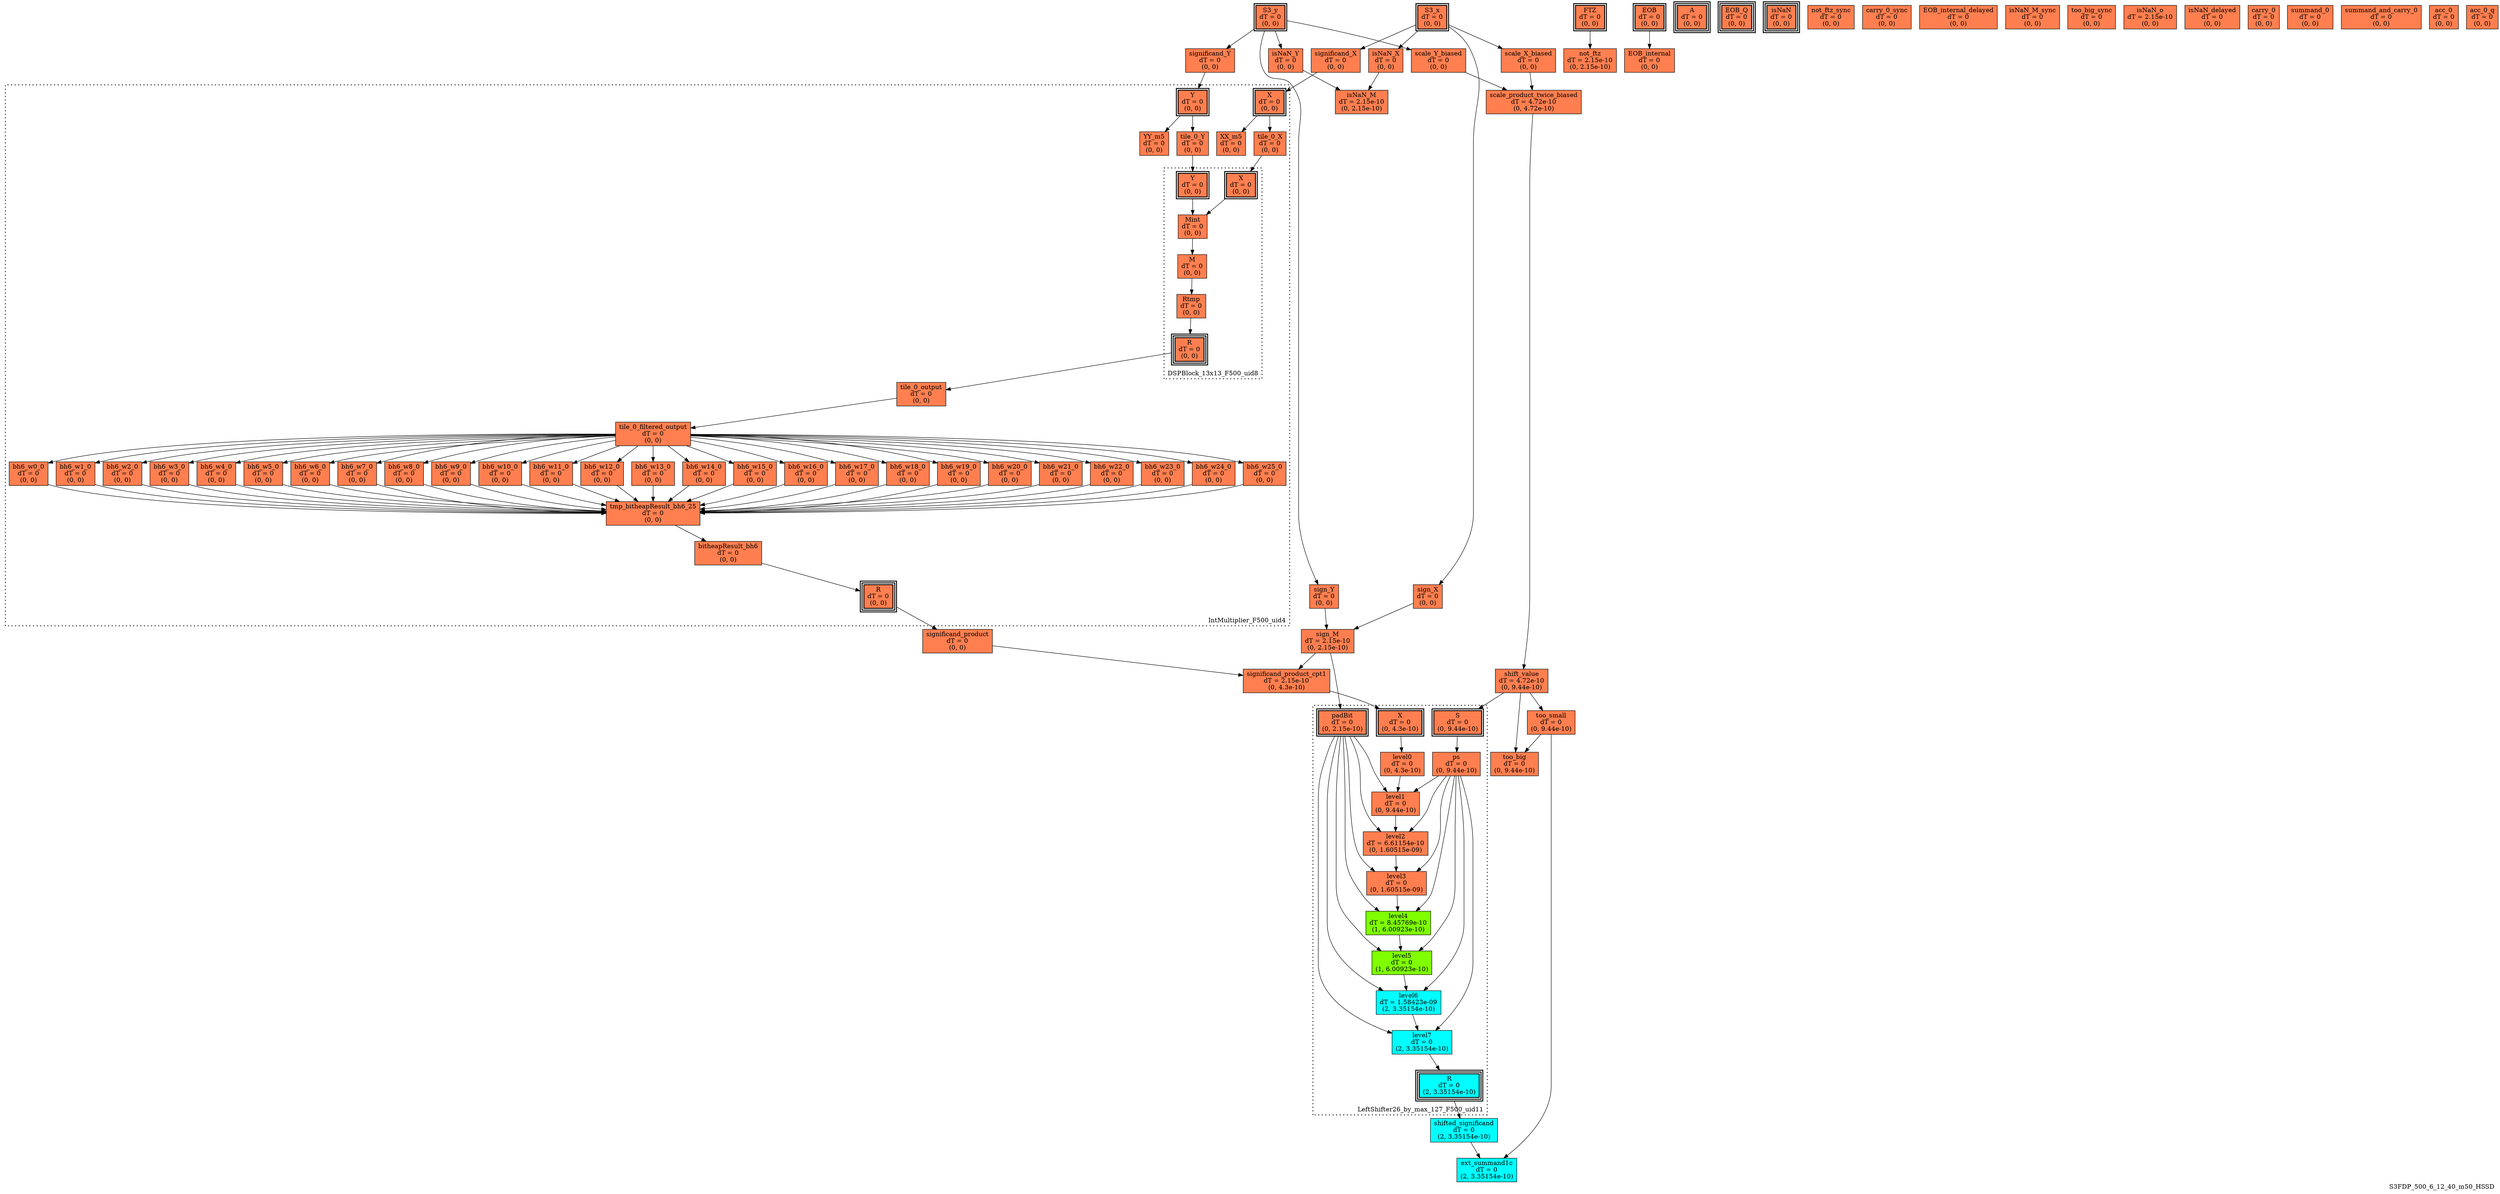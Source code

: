 digraph S3FDP_500_6_12_40_m50_HSSD
{
	//graph drawing options
	label=S3FDP_500_6_12_40_m50_HSSD;
	labelloc=bottom;
	labeljust=right;
	ratio=auto;
	nodesep=0.25;
	ranksep=0.5;

	//input/output signals of operator S3FDP_500_6_12_40_m50_HSSD
	S3_x__S3FDP_500_6_12_40_m50_HSSD [ label="S3_x\ndT = 0\n(0, 0)", shape=box, color=black, style="bold, filled", fillcolor=coral, peripheries=2 ];
	S3_y__S3FDP_500_6_12_40_m50_HSSD [ label="S3_y\ndT = 0\n(0, 0)", shape=box, color=black, style="bold, filled", fillcolor=coral, peripheries=2 ];
	FTZ__S3FDP_500_6_12_40_m50_HSSD [ label="FTZ\ndT = 0\n(0, 0)", shape=box, color=black, style="bold, filled", fillcolor=coral, peripheries=2 ];
	EOB__S3FDP_500_6_12_40_m50_HSSD [ label="EOB\ndT = 0\n(0, 0)", shape=box, color=black, style="bold, filled", fillcolor=coral, peripheries=2 ];
	A__S3FDP_500_6_12_40_m50_HSSD [ label="A\ndT = 0\n(0, 0)", shape=box, color=black, style="bold, filled", fillcolor=coral, peripheries=3 ];
	EOB_Q__S3FDP_500_6_12_40_m50_HSSD [ label="EOB_Q\ndT = 0\n(0, 0)", shape=box, color=black, style="bold, filled", fillcolor=coral, peripheries=3 ];
	isNaN__S3FDP_500_6_12_40_m50_HSSD [ label="isNaN\ndT = 0\n(0, 0)", shape=box, color=black, style="bold, filled", fillcolor=coral, peripheries=3 ];
	{rank=same S3_x__S3FDP_500_6_12_40_m50_HSSD, S3_y__S3FDP_500_6_12_40_m50_HSSD, FTZ__S3FDP_500_6_12_40_m50_HSSD, EOB__S3FDP_500_6_12_40_m50_HSSD};
	{rank=same A__S3FDP_500_6_12_40_m50_HSSD, EOB_Q__S3FDP_500_6_12_40_m50_HSSD, isNaN__S3FDP_500_6_12_40_m50_HSSD};
	//internal signals of operator S3FDP_500_6_12_40_m50_HSSD
	sign_X__S3FDP_500_6_12_40_m50_HSSD [ label="sign_X\ndT = 0\n(0, 0)", shape=box, color=black, style=filled, fillcolor=coral, peripheries=1 ];
	sign_Y__S3FDP_500_6_12_40_m50_HSSD [ label="sign_Y\ndT = 0\n(0, 0)", shape=box, color=black, style=filled, fillcolor=coral, peripheries=1 ];
	sign_M__S3FDP_500_6_12_40_m50_HSSD [ label="sign_M\ndT = 2.15e-10\n(0, 2.15e-10)", shape=box, color=black, style=filled, fillcolor=coral, peripheries=1 ];
	isNaN_X__S3FDP_500_6_12_40_m50_HSSD [ label="isNaN_X\ndT = 0\n(0, 0)", shape=box, color=black, style=filled, fillcolor=coral, peripheries=1 ];
	isNaN_Y__S3FDP_500_6_12_40_m50_HSSD [ label="isNaN_Y\ndT = 0\n(0, 0)", shape=box, color=black, style=filled, fillcolor=coral, peripheries=1 ];
	isNaN_M__S3FDP_500_6_12_40_m50_HSSD [ label="isNaN_M\ndT = 2.15e-10\n(0, 2.15e-10)", shape=box, color=black, style=filled, fillcolor=coral, peripheries=1 ];
	significand_X__S3FDP_500_6_12_40_m50_HSSD [ label="significand_X\ndT = 0\n(0, 0)", shape=box, color=black, style=filled, fillcolor=coral, peripheries=1 ];
	significand_Y__S3FDP_500_6_12_40_m50_HSSD [ label="significand_Y\ndT = 0\n(0, 0)", shape=box, color=black, style=filled, fillcolor=coral, peripheries=1 ];
	significand_product__S3FDP_500_6_12_40_m50_HSSD [ label="significand_product\ndT = 0\n(0, 0)", shape=box, color=black, style=filled, fillcolor=coral, peripheries=1 ];
	scale_X_biased__S3FDP_500_6_12_40_m50_HSSD [ label="scale_X_biased\ndT = 0\n(0, 0)", shape=box, color=black, style=filled, fillcolor=coral, peripheries=1 ];
	scale_Y_biased__S3FDP_500_6_12_40_m50_HSSD [ label="scale_Y_biased\ndT = 0\n(0, 0)", shape=box, color=black, style=filled, fillcolor=coral, peripheries=1 ];
	scale_product_twice_biased__S3FDP_500_6_12_40_m50_HSSD [ label="scale_product_twice_biased\ndT = 4.72e-10\n(0, 4.72e-10)", shape=box, color=black, style=filled, fillcolor=coral, peripheries=1 ];
	significand_product_cpt1__S3FDP_500_6_12_40_m50_HSSD [ label="significand_product_cpt1\ndT = 2.15e-10\n(0, 4.3e-10)", shape=box, color=black, style=filled, fillcolor=coral, peripheries=1 ];
	shift_value__S3FDP_500_6_12_40_m50_HSSD [ label="shift_value\ndT = 4.72e-10\n(0, 9.44e-10)", shape=box, color=black, style=filled, fillcolor=coral, peripheries=1 ];
	shifted_significand__S3FDP_500_6_12_40_m50_HSSD [ label="shifted_significand\ndT = 0\n(2, 3.35154e-10)", shape=box, color=black, style=filled, fillcolor=cyan, peripheries=1 ];
	too_small__S3FDP_500_6_12_40_m50_HSSD [ label="too_small\ndT = 0\n(0, 9.44e-10)", shape=box, color=black, style=filled, fillcolor=coral, peripheries=1 ];
	too_big__S3FDP_500_6_12_40_m50_HSSD [ label="too_big\ndT = 0\n(0, 9.44e-10)", shape=box, color=black, style=filled, fillcolor=coral, peripheries=1 ];
	ext_summand1c__S3FDP_500_6_12_40_m50_HSSD [ label="ext_summand1c\ndT = 0\n(2, 3.35154e-10)", shape=box, color=black, style=filled, fillcolor=cyan, peripheries=1 ];
	not_ftz__S3FDP_500_6_12_40_m50_HSSD [ label="not_ftz\ndT = 2.15e-10\n(0, 2.15e-10)", shape=box, color=black, style=filled, fillcolor=coral, peripheries=1 ];
	EOB_internal__S3FDP_500_6_12_40_m50_HSSD [ label="EOB_internal\ndT = 0\n(0, 0)", shape=box, color=black, style=filled, fillcolor=coral, peripheries=1 ];
	not_ftz_sync__S3FDP_500_6_12_40_m50_HSSD [ label="not_ftz_sync\ndT = 0\n(0, 0)", shape=box, color=black, style=filled, fillcolor=coral, peripheries=1 ];
	carry_0_sync__S3FDP_500_6_12_40_m50_HSSD [ label="carry_0_sync\ndT = 0\n(0, 0)", shape=box, color=black, style=filled, fillcolor=coral, peripheries=1 ];
	EOB_internal_delayed__S3FDP_500_6_12_40_m50_HSSD [ label="EOB_internal_delayed\ndT = 0\n(0, 0)", shape=box, color=black, style=filled, fillcolor=coral, peripheries=1 ];
	isNaN_M_sync__S3FDP_500_6_12_40_m50_HSSD [ label="isNaN_M_sync\ndT = 0\n(0, 0)", shape=box, color=black, style=filled, fillcolor=coral, peripheries=1 ];
	too_big_sync__S3FDP_500_6_12_40_m50_HSSD [ label="too_big_sync\ndT = 0\n(0, 0)", shape=box, color=black, style=filled, fillcolor=coral, peripheries=1 ];
	isNaN_o__S3FDP_500_6_12_40_m50_HSSD [ label="isNaN_o\ndT = 2.15e-10\n(0, 0)", shape=box, color=black, style=filled, fillcolor=coral, peripheries=1 ];
	isNaN_delayed__S3FDP_500_6_12_40_m50_HSSD [ label="isNaN_delayed\ndT = 0\n(0, 0)", shape=box, color=black, style=filled, fillcolor=coral, peripheries=1 ];
	carry_0__S3FDP_500_6_12_40_m50_HSSD [ label="carry_0\ndT = 0\n(0, 0)", shape=box, color=black, style=filled, fillcolor=coral, peripheries=1 ];
	summand_0__S3FDP_500_6_12_40_m50_HSSD [ label="summand_0\ndT = 0\n(0, 0)", shape=box, color=black, style=filled, fillcolor=coral, peripheries=1 ];
	summand_and_carry_0__S3FDP_500_6_12_40_m50_HSSD [ label="summand_and_carry_0\ndT = 0\n(0, 0)", shape=box, color=black, style=filled, fillcolor=coral, peripheries=1 ];
	acc_0__S3FDP_500_6_12_40_m50_HSSD [ label="acc_0\ndT = 0\n(0, 0)", shape=box, color=black, style=filled, fillcolor=coral, peripheries=1 ];
	acc_0_q__S3FDP_500_6_12_40_m50_HSSD [ label="acc_0_q\ndT = 0\n(0, 0)", shape=box, color=black, style=filled, fillcolor=coral, peripheries=1 ];

	//subcomponents of operator S3FDP_500_6_12_40_m50_HSSD

	subgraph cluster_IntMultiplier_F500_uid4
	{
		//graph drawing options
		label=IntMultiplier_F500_uid4;
		labelloc=bottom;
		labeljust=right;
		style="bold, dotted";
		ratio=auto;
		nodesep=0.25;
		ranksep=0.5;

		//input/output signals of operator IntMultiplier_F500_uid4
		X__IntMultiplier_F500_uid4 [ label="X\ndT = 0\n(0, 0)", shape=box, color=black, style="bold, filled", fillcolor=coral, peripheries=2 ];
		Y__IntMultiplier_F500_uid4 [ label="Y\ndT = 0\n(0, 0)", shape=box, color=black, style="bold, filled", fillcolor=coral, peripheries=2 ];
		R__IntMultiplier_F500_uid4 [ label="R\ndT = 0\n(0, 0)", shape=box, color=black, style="bold, filled", fillcolor=coral, peripheries=3 ];
		{rank=same X__IntMultiplier_F500_uid4, Y__IntMultiplier_F500_uid4};
		{rank=same R__IntMultiplier_F500_uid4};
		//internal signals of operator IntMultiplier_F500_uid4
		XX_m5__IntMultiplier_F500_uid4 [ label="XX_m5\ndT = 0\n(0, 0)", shape=box, color=black, style=filled, fillcolor=coral, peripheries=1 ];
		YY_m5__IntMultiplier_F500_uid4 [ label="YY_m5\ndT = 0\n(0, 0)", shape=box, color=black, style=filled, fillcolor=coral, peripheries=1 ];
		tile_0_X__IntMultiplier_F500_uid4 [ label="tile_0_X\ndT = 0\n(0, 0)", shape=box, color=black, style=filled, fillcolor=coral, peripheries=1 ];
		tile_0_Y__IntMultiplier_F500_uid4 [ label="tile_0_Y\ndT = 0\n(0, 0)", shape=box, color=black, style=filled, fillcolor=coral, peripheries=1 ];
		tile_0_output__IntMultiplier_F500_uid4 [ label="tile_0_output\ndT = 0\n(0, 0)", shape=box, color=black, style=filled, fillcolor=coral, peripheries=1 ];
		tile_0_filtered_output__IntMultiplier_F500_uid4 [ label="tile_0_filtered_output\ndT = 0\n(0, 0)", shape=box, color=black, style=filled, fillcolor=coral, peripheries=1 ];
		bh6_w0_0__IntMultiplier_F500_uid4 [ label="bh6_w0_0\ndT = 0\n(0, 0)", shape=box, color=black, style=filled, fillcolor=coral, peripheries=1 ];
		bh6_w1_0__IntMultiplier_F500_uid4 [ label="bh6_w1_0\ndT = 0\n(0, 0)", shape=box, color=black, style=filled, fillcolor=coral, peripheries=1 ];
		bh6_w2_0__IntMultiplier_F500_uid4 [ label="bh6_w2_0\ndT = 0\n(0, 0)", shape=box, color=black, style=filled, fillcolor=coral, peripheries=1 ];
		bh6_w3_0__IntMultiplier_F500_uid4 [ label="bh6_w3_0\ndT = 0\n(0, 0)", shape=box, color=black, style=filled, fillcolor=coral, peripheries=1 ];
		bh6_w4_0__IntMultiplier_F500_uid4 [ label="bh6_w4_0\ndT = 0\n(0, 0)", shape=box, color=black, style=filled, fillcolor=coral, peripheries=1 ];
		bh6_w5_0__IntMultiplier_F500_uid4 [ label="bh6_w5_0\ndT = 0\n(0, 0)", shape=box, color=black, style=filled, fillcolor=coral, peripheries=1 ];
		bh6_w6_0__IntMultiplier_F500_uid4 [ label="bh6_w6_0\ndT = 0\n(0, 0)", shape=box, color=black, style=filled, fillcolor=coral, peripheries=1 ];
		bh6_w7_0__IntMultiplier_F500_uid4 [ label="bh6_w7_0\ndT = 0\n(0, 0)", shape=box, color=black, style=filled, fillcolor=coral, peripheries=1 ];
		bh6_w8_0__IntMultiplier_F500_uid4 [ label="bh6_w8_0\ndT = 0\n(0, 0)", shape=box, color=black, style=filled, fillcolor=coral, peripheries=1 ];
		bh6_w9_0__IntMultiplier_F500_uid4 [ label="bh6_w9_0\ndT = 0\n(0, 0)", shape=box, color=black, style=filled, fillcolor=coral, peripheries=1 ];
		bh6_w10_0__IntMultiplier_F500_uid4 [ label="bh6_w10_0\ndT = 0\n(0, 0)", shape=box, color=black, style=filled, fillcolor=coral, peripheries=1 ];
		bh6_w11_0__IntMultiplier_F500_uid4 [ label="bh6_w11_0\ndT = 0\n(0, 0)", shape=box, color=black, style=filled, fillcolor=coral, peripheries=1 ];
		bh6_w12_0__IntMultiplier_F500_uid4 [ label="bh6_w12_0\ndT = 0\n(0, 0)", shape=box, color=black, style=filled, fillcolor=coral, peripheries=1 ];
		bh6_w13_0__IntMultiplier_F500_uid4 [ label="bh6_w13_0\ndT = 0\n(0, 0)", shape=box, color=black, style=filled, fillcolor=coral, peripheries=1 ];
		bh6_w14_0__IntMultiplier_F500_uid4 [ label="bh6_w14_0\ndT = 0\n(0, 0)", shape=box, color=black, style=filled, fillcolor=coral, peripheries=1 ];
		bh6_w15_0__IntMultiplier_F500_uid4 [ label="bh6_w15_0\ndT = 0\n(0, 0)", shape=box, color=black, style=filled, fillcolor=coral, peripheries=1 ];
		bh6_w16_0__IntMultiplier_F500_uid4 [ label="bh6_w16_0\ndT = 0\n(0, 0)", shape=box, color=black, style=filled, fillcolor=coral, peripheries=1 ];
		bh6_w17_0__IntMultiplier_F500_uid4 [ label="bh6_w17_0\ndT = 0\n(0, 0)", shape=box, color=black, style=filled, fillcolor=coral, peripheries=1 ];
		bh6_w18_0__IntMultiplier_F500_uid4 [ label="bh6_w18_0\ndT = 0\n(0, 0)", shape=box, color=black, style=filled, fillcolor=coral, peripheries=1 ];
		bh6_w19_0__IntMultiplier_F500_uid4 [ label="bh6_w19_0\ndT = 0\n(0, 0)", shape=box, color=black, style=filled, fillcolor=coral, peripheries=1 ];
		bh6_w20_0__IntMultiplier_F500_uid4 [ label="bh6_w20_0\ndT = 0\n(0, 0)", shape=box, color=black, style=filled, fillcolor=coral, peripheries=1 ];
		bh6_w21_0__IntMultiplier_F500_uid4 [ label="bh6_w21_0\ndT = 0\n(0, 0)", shape=box, color=black, style=filled, fillcolor=coral, peripheries=1 ];
		bh6_w22_0__IntMultiplier_F500_uid4 [ label="bh6_w22_0\ndT = 0\n(0, 0)", shape=box, color=black, style=filled, fillcolor=coral, peripheries=1 ];
		bh6_w23_0__IntMultiplier_F500_uid4 [ label="bh6_w23_0\ndT = 0\n(0, 0)", shape=box, color=black, style=filled, fillcolor=coral, peripheries=1 ];
		bh6_w24_0__IntMultiplier_F500_uid4 [ label="bh6_w24_0\ndT = 0\n(0, 0)", shape=box, color=black, style=filled, fillcolor=coral, peripheries=1 ];
		bh6_w25_0__IntMultiplier_F500_uid4 [ label="bh6_w25_0\ndT = 0\n(0, 0)", shape=box, color=black, style=filled, fillcolor=coral, peripheries=1 ];
		tmp_bitheapResult_bh6_25__IntMultiplier_F500_uid4 [ label="tmp_bitheapResult_bh6_25\ndT = 0\n(0, 0)", shape=box, color=black, style=filled, fillcolor=coral, peripheries=1 ];
		bitheapResult_bh6__IntMultiplier_F500_uid4 [ label="bitheapResult_bh6\ndT = 0\n(0, 0)", shape=box, color=black, style=filled, fillcolor=coral, peripheries=1 ];

		//subcomponents of operator IntMultiplier_F500_uid4

		subgraph cluster_DSPBlock_13x13_F500_uid8
		{
			//graph drawing options
			label=DSPBlock_13x13_F500_uid8;
			labelloc=bottom;
			labeljust=right;
			style="bold, dotted";
			ratio=auto;
			nodesep=0.25;
			ranksep=0.5;

			//input/output signals of operator DSPBlock_13x13_F500_uid8
			X__DSPBlock_13x13_F500_uid8 [ label="X\ndT = 0\n(0, 0)", shape=box, color=black, style="bold, filled", fillcolor=coral, peripheries=2 ];
			Y__DSPBlock_13x13_F500_uid8 [ label="Y\ndT = 0\n(0, 0)", shape=box, color=black, style="bold, filled", fillcolor=coral, peripheries=2 ];
			R__DSPBlock_13x13_F500_uid8 [ label="R\ndT = 0\n(0, 0)", shape=box, color=black, style="bold, filled", fillcolor=coral, peripheries=3 ];
			{rank=same X__DSPBlock_13x13_F500_uid8, Y__DSPBlock_13x13_F500_uid8};
			{rank=same R__DSPBlock_13x13_F500_uid8};
			//internal signals of operator DSPBlock_13x13_F500_uid8
			Mint__DSPBlock_13x13_F500_uid8 [ label="Mint\ndT = 0\n(0, 0)", shape=box, color=black, style=filled, fillcolor=coral, peripheries=1 ];
			M__DSPBlock_13x13_F500_uid8 [ label="M\ndT = 0\n(0, 0)", shape=box, color=black, style=filled, fillcolor=coral, peripheries=1 ];
			Rtmp__DSPBlock_13x13_F500_uid8 [ label="Rtmp\ndT = 0\n(0, 0)", shape=box, color=black, style=filled, fillcolor=coral, peripheries=1 ];

			//subcomponents of operator DSPBlock_13x13_F500_uid8

			//input and internal signal connections of operator DSPBlock_13x13_F500_uid8
			X__DSPBlock_13x13_F500_uid8 -> Mint__DSPBlock_13x13_F500_uid8 [ arrowhead=normal, arrowsize=1.0, arrowtail=normal, color=black, dir=forward  ];
			Y__DSPBlock_13x13_F500_uid8 -> Mint__DSPBlock_13x13_F500_uid8 [ arrowhead=normal, arrowsize=1.0, arrowtail=normal, color=black, dir=forward  ];
			Mint__DSPBlock_13x13_F500_uid8 -> M__DSPBlock_13x13_F500_uid8 [ arrowhead=normal, arrowsize=1.0, arrowtail=normal, color=black, dir=forward  ];
			M__DSPBlock_13x13_F500_uid8 -> Rtmp__DSPBlock_13x13_F500_uid8 [ arrowhead=normal, arrowsize=1.0, arrowtail=normal, color=black, dir=forward  ];
			Rtmp__DSPBlock_13x13_F500_uid8 -> R__DSPBlock_13x13_F500_uid8 [ arrowhead=normal, arrowsize=1.0, arrowtail=normal, color=black, dir=forward  ];
		}

			//output signal connections of operator DSPBlock_13x13_F500_uid8
			R__DSPBlock_13x13_F500_uid8 -> tile_0_output__IntMultiplier_F500_uid4 [ arrowhead=normal, arrowsize=1.0, arrowtail=normal, color=black, dir=forward  ];

		//input and internal signal connections of operator IntMultiplier_F500_uid4
		X__IntMultiplier_F500_uid4 -> XX_m5__IntMultiplier_F500_uid4 [ arrowhead=normal, arrowsize=1.0, arrowtail=normal, color=black, dir=forward  ];
		X__IntMultiplier_F500_uid4 -> tile_0_X__IntMultiplier_F500_uid4 [ arrowhead=normal, arrowsize=1.0, arrowtail=normal, color=black, dir=forward  ];
		Y__IntMultiplier_F500_uid4 -> YY_m5__IntMultiplier_F500_uid4 [ arrowhead=normal, arrowsize=1.0, arrowtail=normal, color=black, dir=forward  ];
		Y__IntMultiplier_F500_uid4 -> tile_0_Y__IntMultiplier_F500_uid4 [ arrowhead=normal, arrowsize=1.0, arrowtail=normal, color=black, dir=forward  ];
		tile_0_X__IntMultiplier_F500_uid4 -> X__DSPBlock_13x13_F500_uid8 [ arrowhead=normal, arrowsize=1.0, arrowtail=normal, color=black, dir=forward  ];
		tile_0_Y__IntMultiplier_F500_uid4 -> Y__DSPBlock_13x13_F500_uid8 [ arrowhead=normal, arrowsize=1.0, arrowtail=normal, color=black, dir=forward  ];
		tile_0_output__IntMultiplier_F500_uid4 -> tile_0_filtered_output__IntMultiplier_F500_uid4 [ arrowhead=normal, arrowsize=1.0, arrowtail=normal, color=black, dir=forward  ];
		tile_0_filtered_output__IntMultiplier_F500_uid4 -> bh6_w0_0__IntMultiplier_F500_uid4 [ arrowhead=normal, arrowsize=1.0, arrowtail=normal, color=black, dir=forward  ];
		tile_0_filtered_output__IntMultiplier_F500_uid4 -> bh6_w1_0__IntMultiplier_F500_uid4 [ arrowhead=normal, arrowsize=1.0, arrowtail=normal, color=black, dir=forward  ];
		tile_0_filtered_output__IntMultiplier_F500_uid4 -> bh6_w2_0__IntMultiplier_F500_uid4 [ arrowhead=normal, arrowsize=1.0, arrowtail=normal, color=black, dir=forward  ];
		tile_0_filtered_output__IntMultiplier_F500_uid4 -> bh6_w3_0__IntMultiplier_F500_uid4 [ arrowhead=normal, arrowsize=1.0, arrowtail=normal, color=black, dir=forward  ];
		tile_0_filtered_output__IntMultiplier_F500_uid4 -> bh6_w4_0__IntMultiplier_F500_uid4 [ arrowhead=normal, arrowsize=1.0, arrowtail=normal, color=black, dir=forward  ];
		tile_0_filtered_output__IntMultiplier_F500_uid4 -> bh6_w5_0__IntMultiplier_F500_uid4 [ arrowhead=normal, arrowsize=1.0, arrowtail=normal, color=black, dir=forward  ];
		tile_0_filtered_output__IntMultiplier_F500_uid4 -> bh6_w6_0__IntMultiplier_F500_uid4 [ arrowhead=normal, arrowsize=1.0, arrowtail=normal, color=black, dir=forward  ];
		tile_0_filtered_output__IntMultiplier_F500_uid4 -> bh6_w7_0__IntMultiplier_F500_uid4 [ arrowhead=normal, arrowsize=1.0, arrowtail=normal, color=black, dir=forward  ];
		tile_0_filtered_output__IntMultiplier_F500_uid4 -> bh6_w8_0__IntMultiplier_F500_uid4 [ arrowhead=normal, arrowsize=1.0, arrowtail=normal, color=black, dir=forward  ];
		tile_0_filtered_output__IntMultiplier_F500_uid4 -> bh6_w9_0__IntMultiplier_F500_uid4 [ arrowhead=normal, arrowsize=1.0, arrowtail=normal, color=black, dir=forward  ];
		tile_0_filtered_output__IntMultiplier_F500_uid4 -> bh6_w10_0__IntMultiplier_F500_uid4 [ arrowhead=normal, arrowsize=1.0, arrowtail=normal, color=black, dir=forward  ];
		tile_0_filtered_output__IntMultiplier_F500_uid4 -> bh6_w11_0__IntMultiplier_F500_uid4 [ arrowhead=normal, arrowsize=1.0, arrowtail=normal, color=black, dir=forward  ];
		tile_0_filtered_output__IntMultiplier_F500_uid4 -> bh6_w12_0__IntMultiplier_F500_uid4 [ arrowhead=normal, arrowsize=1.0, arrowtail=normal, color=black, dir=forward  ];
		tile_0_filtered_output__IntMultiplier_F500_uid4 -> bh6_w13_0__IntMultiplier_F500_uid4 [ arrowhead=normal, arrowsize=1.0, arrowtail=normal, color=black, dir=forward  ];
		tile_0_filtered_output__IntMultiplier_F500_uid4 -> bh6_w14_0__IntMultiplier_F500_uid4 [ arrowhead=normal, arrowsize=1.0, arrowtail=normal, color=black, dir=forward  ];
		tile_0_filtered_output__IntMultiplier_F500_uid4 -> bh6_w15_0__IntMultiplier_F500_uid4 [ arrowhead=normal, arrowsize=1.0, arrowtail=normal, color=black, dir=forward  ];
		tile_0_filtered_output__IntMultiplier_F500_uid4 -> bh6_w16_0__IntMultiplier_F500_uid4 [ arrowhead=normal, arrowsize=1.0, arrowtail=normal, color=black, dir=forward  ];
		tile_0_filtered_output__IntMultiplier_F500_uid4 -> bh6_w17_0__IntMultiplier_F500_uid4 [ arrowhead=normal, arrowsize=1.0, arrowtail=normal, color=black, dir=forward  ];
		tile_0_filtered_output__IntMultiplier_F500_uid4 -> bh6_w18_0__IntMultiplier_F500_uid4 [ arrowhead=normal, arrowsize=1.0, arrowtail=normal, color=black, dir=forward  ];
		tile_0_filtered_output__IntMultiplier_F500_uid4 -> bh6_w19_0__IntMultiplier_F500_uid4 [ arrowhead=normal, arrowsize=1.0, arrowtail=normal, color=black, dir=forward  ];
		tile_0_filtered_output__IntMultiplier_F500_uid4 -> bh6_w20_0__IntMultiplier_F500_uid4 [ arrowhead=normal, arrowsize=1.0, arrowtail=normal, color=black, dir=forward  ];
		tile_0_filtered_output__IntMultiplier_F500_uid4 -> bh6_w21_0__IntMultiplier_F500_uid4 [ arrowhead=normal, arrowsize=1.0, arrowtail=normal, color=black, dir=forward  ];
		tile_0_filtered_output__IntMultiplier_F500_uid4 -> bh6_w22_0__IntMultiplier_F500_uid4 [ arrowhead=normal, arrowsize=1.0, arrowtail=normal, color=black, dir=forward  ];
		tile_0_filtered_output__IntMultiplier_F500_uid4 -> bh6_w23_0__IntMultiplier_F500_uid4 [ arrowhead=normal, arrowsize=1.0, arrowtail=normal, color=black, dir=forward  ];
		tile_0_filtered_output__IntMultiplier_F500_uid4 -> bh6_w24_0__IntMultiplier_F500_uid4 [ arrowhead=normal, arrowsize=1.0, arrowtail=normal, color=black, dir=forward  ];
		tile_0_filtered_output__IntMultiplier_F500_uid4 -> bh6_w25_0__IntMultiplier_F500_uid4 [ arrowhead=normal, arrowsize=1.0, arrowtail=normal, color=black, dir=forward  ];
		bh6_w0_0__IntMultiplier_F500_uid4 -> tmp_bitheapResult_bh6_25__IntMultiplier_F500_uid4 [ arrowhead=normal, arrowsize=1.0, arrowtail=normal, color=black, dir=forward  ];
		bh6_w1_0__IntMultiplier_F500_uid4 -> tmp_bitheapResult_bh6_25__IntMultiplier_F500_uid4 [ arrowhead=normal, arrowsize=1.0, arrowtail=normal, color=black, dir=forward  ];
		bh6_w2_0__IntMultiplier_F500_uid4 -> tmp_bitheapResult_bh6_25__IntMultiplier_F500_uid4 [ arrowhead=normal, arrowsize=1.0, arrowtail=normal, color=black, dir=forward  ];
		bh6_w3_0__IntMultiplier_F500_uid4 -> tmp_bitheapResult_bh6_25__IntMultiplier_F500_uid4 [ arrowhead=normal, arrowsize=1.0, arrowtail=normal, color=black, dir=forward  ];
		bh6_w4_0__IntMultiplier_F500_uid4 -> tmp_bitheapResult_bh6_25__IntMultiplier_F500_uid4 [ arrowhead=normal, arrowsize=1.0, arrowtail=normal, color=black, dir=forward  ];
		bh6_w5_0__IntMultiplier_F500_uid4 -> tmp_bitheapResult_bh6_25__IntMultiplier_F500_uid4 [ arrowhead=normal, arrowsize=1.0, arrowtail=normal, color=black, dir=forward  ];
		bh6_w6_0__IntMultiplier_F500_uid4 -> tmp_bitheapResult_bh6_25__IntMultiplier_F500_uid4 [ arrowhead=normal, arrowsize=1.0, arrowtail=normal, color=black, dir=forward  ];
		bh6_w7_0__IntMultiplier_F500_uid4 -> tmp_bitheapResult_bh6_25__IntMultiplier_F500_uid4 [ arrowhead=normal, arrowsize=1.0, arrowtail=normal, color=black, dir=forward  ];
		bh6_w8_0__IntMultiplier_F500_uid4 -> tmp_bitheapResult_bh6_25__IntMultiplier_F500_uid4 [ arrowhead=normal, arrowsize=1.0, arrowtail=normal, color=black, dir=forward  ];
		bh6_w9_0__IntMultiplier_F500_uid4 -> tmp_bitheapResult_bh6_25__IntMultiplier_F500_uid4 [ arrowhead=normal, arrowsize=1.0, arrowtail=normal, color=black, dir=forward  ];
		bh6_w10_0__IntMultiplier_F500_uid4 -> tmp_bitheapResult_bh6_25__IntMultiplier_F500_uid4 [ arrowhead=normal, arrowsize=1.0, arrowtail=normal, color=black, dir=forward  ];
		bh6_w11_0__IntMultiplier_F500_uid4 -> tmp_bitheapResult_bh6_25__IntMultiplier_F500_uid4 [ arrowhead=normal, arrowsize=1.0, arrowtail=normal, color=black, dir=forward  ];
		bh6_w12_0__IntMultiplier_F500_uid4 -> tmp_bitheapResult_bh6_25__IntMultiplier_F500_uid4 [ arrowhead=normal, arrowsize=1.0, arrowtail=normal, color=black, dir=forward  ];
		bh6_w13_0__IntMultiplier_F500_uid4 -> tmp_bitheapResult_bh6_25__IntMultiplier_F500_uid4 [ arrowhead=normal, arrowsize=1.0, arrowtail=normal, color=black, dir=forward  ];
		bh6_w14_0__IntMultiplier_F500_uid4 -> tmp_bitheapResult_bh6_25__IntMultiplier_F500_uid4 [ arrowhead=normal, arrowsize=1.0, arrowtail=normal, color=black, dir=forward  ];
		bh6_w15_0__IntMultiplier_F500_uid4 -> tmp_bitheapResult_bh6_25__IntMultiplier_F500_uid4 [ arrowhead=normal, arrowsize=1.0, arrowtail=normal, color=black, dir=forward  ];
		bh6_w16_0__IntMultiplier_F500_uid4 -> tmp_bitheapResult_bh6_25__IntMultiplier_F500_uid4 [ arrowhead=normal, arrowsize=1.0, arrowtail=normal, color=black, dir=forward  ];
		bh6_w17_0__IntMultiplier_F500_uid4 -> tmp_bitheapResult_bh6_25__IntMultiplier_F500_uid4 [ arrowhead=normal, arrowsize=1.0, arrowtail=normal, color=black, dir=forward  ];
		bh6_w18_0__IntMultiplier_F500_uid4 -> tmp_bitheapResult_bh6_25__IntMultiplier_F500_uid4 [ arrowhead=normal, arrowsize=1.0, arrowtail=normal, color=black, dir=forward  ];
		bh6_w19_0__IntMultiplier_F500_uid4 -> tmp_bitheapResult_bh6_25__IntMultiplier_F500_uid4 [ arrowhead=normal, arrowsize=1.0, arrowtail=normal, color=black, dir=forward  ];
		bh6_w20_0__IntMultiplier_F500_uid4 -> tmp_bitheapResult_bh6_25__IntMultiplier_F500_uid4 [ arrowhead=normal, arrowsize=1.0, arrowtail=normal, color=black, dir=forward  ];
		bh6_w21_0__IntMultiplier_F500_uid4 -> tmp_bitheapResult_bh6_25__IntMultiplier_F500_uid4 [ arrowhead=normal, arrowsize=1.0, arrowtail=normal, color=black, dir=forward  ];
		bh6_w22_0__IntMultiplier_F500_uid4 -> tmp_bitheapResult_bh6_25__IntMultiplier_F500_uid4 [ arrowhead=normal, arrowsize=1.0, arrowtail=normal, color=black, dir=forward  ];
		bh6_w23_0__IntMultiplier_F500_uid4 -> tmp_bitheapResult_bh6_25__IntMultiplier_F500_uid4 [ arrowhead=normal, arrowsize=1.0, arrowtail=normal, color=black, dir=forward  ];
		bh6_w24_0__IntMultiplier_F500_uid4 -> tmp_bitheapResult_bh6_25__IntMultiplier_F500_uid4 [ arrowhead=normal, arrowsize=1.0, arrowtail=normal, color=black, dir=forward  ];
		bh6_w25_0__IntMultiplier_F500_uid4 -> tmp_bitheapResult_bh6_25__IntMultiplier_F500_uid4 [ arrowhead=normal, arrowsize=1.0, arrowtail=normal, color=black, dir=forward  ];
		tmp_bitheapResult_bh6_25__IntMultiplier_F500_uid4 -> bitheapResult_bh6__IntMultiplier_F500_uid4 [ arrowhead=normal, arrowsize=1.0, arrowtail=normal, color=black, dir=forward  ];
		bitheapResult_bh6__IntMultiplier_F500_uid4 -> R__IntMultiplier_F500_uid4 [ arrowhead=normal, arrowsize=1.0, arrowtail=normal, color=black, dir=forward  ];
	}

		//output signal connections of operator IntMultiplier_F500_uid4
		R__IntMultiplier_F500_uid4 -> significand_product__S3FDP_500_6_12_40_m50_HSSD [ arrowhead=normal, arrowsize=1.0, arrowtail=normal, color=black, dir=forward  ];

	subgraph cluster_LeftShifter26_by_max_127_F500_uid11
	{
		//graph drawing options
		label=LeftShifter26_by_max_127_F500_uid11;
		labelloc=bottom;
		labeljust=right;
		style="bold, dotted";
		ratio=auto;
		nodesep=0.25;
		ranksep=0.5;

		//input/output signals of operator LeftShifter26_by_max_127_F500_uid11
		X__LeftShifter26_by_max_127_F500_uid11 [ label="X\ndT = 0\n(0, 4.3e-10)", shape=box, color=black, style="bold, filled", fillcolor=coral, peripheries=2 ];
		S__LeftShifter26_by_max_127_F500_uid11 [ label="S\ndT = 0\n(0, 9.44e-10)", shape=box, color=black, style="bold, filled", fillcolor=coral, peripheries=2 ];
		padBit__LeftShifter26_by_max_127_F500_uid11 [ label="padBit\ndT = 0\n(0, 2.15e-10)", shape=box, color=black, style="bold, filled", fillcolor=coral, peripheries=2 ];
		R__LeftShifter26_by_max_127_F500_uid11 [ label="R\ndT = 0\n(2, 3.35154e-10)", shape=box, color=black, style="bold, filled", fillcolor=cyan, peripheries=3 ];
		{rank=same X__LeftShifter26_by_max_127_F500_uid11, S__LeftShifter26_by_max_127_F500_uid11, padBit__LeftShifter26_by_max_127_F500_uid11};
		{rank=same R__LeftShifter26_by_max_127_F500_uid11};
		//internal signals of operator LeftShifter26_by_max_127_F500_uid11
		ps__LeftShifter26_by_max_127_F500_uid11 [ label="ps\ndT = 0\n(0, 9.44e-10)", shape=box, color=black, style=filled, fillcolor=coral, peripheries=1 ];
		level0__LeftShifter26_by_max_127_F500_uid11 [ label="level0\ndT = 0\n(0, 4.3e-10)", shape=box, color=black, style=filled, fillcolor=coral, peripheries=1 ];
		level1__LeftShifter26_by_max_127_F500_uid11 [ label="level1\ndT = 0\n(0, 9.44e-10)", shape=box, color=black, style=filled, fillcolor=coral, peripheries=1 ];
		level2__LeftShifter26_by_max_127_F500_uid11 [ label="level2\ndT = 6.61154e-10\n(0, 1.60515e-09)", shape=box, color=black, style=filled, fillcolor=coral, peripheries=1 ];
		level3__LeftShifter26_by_max_127_F500_uid11 [ label="level3\ndT = 0\n(0, 1.60515e-09)", shape=box, color=black, style=filled, fillcolor=coral, peripheries=1 ];
		level4__LeftShifter26_by_max_127_F500_uid11 [ label="level4\ndT = 8.45769e-10\n(1, 6.00923e-10)", shape=box, color=black, style=filled, fillcolor=chartreuse, peripheries=1 ];
		level5__LeftShifter26_by_max_127_F500_uid11 [ label="level5\ndT = 0\n(1, 6.00923e-10)", shape=box, color=black, style=filled, fillcolor=chartreuse, peripheries=1 ];
		level6__LeftShifter26_by_max_127_F500_uid11 [ label="level6\ndT = 1.58423e-09\n(2, 3.35154e-10)", shape=box, color=black, style=filled, fillcolor=cyan, peripheries=1 ];
		level7__LeftShifter26_by_max_127_F500_uid11 [ label="level7\ndT = 0\n(2, 3.35154e-10)", shape=box, color=black, style=filled, fillcolor=cyan, peripheries=1 ];

		//subcomponents of operator LeftShifter26_by_max_127_F500_uid11

		//input and internal signal connections of operator LeftShifter26_by_max_127_F500_uid11
		X__LeftShifter26_by_max_127_F500_uid11 -> level0__LeftShifter26_by_max_127_F500_uid11 [ arrowhead=normal, arrowsize=1.0, arrowtail=normal, color=black, dir=forward  ];
		S__LeftShifter26_by_max_127_F500_uid11 -> ps__LeftShifter26_by_max_127_F500_uid11 [ arrowhead=normal, arrowsize=1.0, arrowtail=normal, color=black, dir=forward  ];
		padBit__LeftShifter26_by_max_127_F500_uid11 -> level1__LeftShifter26_by_max_127_F500_uid11 [ arrowhead=normal, arrowsize=1.0, arrowtail=normal, color=black, dir=forward  ];
		padBit__LeftShifter26_by_max_127_F500_uid11 -> level2__LeftShifter26_by_max_127_F500_uid11 [ arrowhead=normal, arrowsize=1.0, arrowtail=normal, color=black, dir=forward  ];
		padBit__LeftShifter26_by_max_127_F500_uid11 -> level3__LeftShifter26_by_max_127_F500_uid11 [ arrowhead=normal, arrowsize=1.0, arrowtail=normal, color=black, dir=forward  ];
		padBit__LeftShifter26_by_max_127_F500_uid11 -> level4__LeftShifter26_by_max_127_F500_uid11 [ arrowhead=normal, arrowsize=1.0, arrowtail=normal, color=black, dir=forward  ];
		padBit__LeftShifter26_by_max_127_F500_uid11 -> level5__LeftShifter26_by_max_127_F500_uid11 [ arrowhead=normal, arrowsize=1.0, arrowtail=normal, color=black, dir=forward  ];
		padBit__LeftShifter26_by_max_127_F500_uid11 -> level6__LeftShifter26_by_max_127_F500_uid11 [ arrowhead=normal, arrowsize=1.0, arrowtail=normal, color=black, dir=forward  ];
		padBit__LeftShifter26_by_max_127_F500_uid11 -> level7__LeftShifter26_by_max_127_F500_uid11 [ arrowhead=normal, arrowsize=1.0, arrowtail=normal, color=black, dir=forward  ];
		ps__LeftShifter26_by_max_127_F500_uid11 -> level1__LeftShifter26_by_max_127_F500_uid11 [ arrowhead=normal, arrowsize=1.0, arrowtail=normal, color=black, dir=forward  ];
		ps__LeftShifter26_by_max_127_F500_uid11 -> level2__LeftShifter26_by_max_127_F500_uid11 [ arrowhead=normal, arrowsize=1.0, arrowtail=normal, color=black, dir=forward  ];
		ps__LeftShifter26_by_max_127_F500_uid11 -> level3__LeftShifter26_by_max_127_F500_uid11 [ arrowhead=normal, arrowsize=1.0, arrowtail=normal, color=black, dir=forward  ];
		ps__LeftShifter26_by_max_127_F500_uid11 -> level4__LeftShifter26_by_max_127_F500_uid11 [ arrowhead=normal, arrowsize=1.0, arrowtail=normal, color=black, dir=forward  ];
		ps__LeftShifter26_by_max_127_F500_uid11 -> level5__LeftShifter26_by_max_127_F500_uid11 [ arrowhead=normal, arrowsize=1.0, arrowtail=normal, color=black, dir=forward  ];
		ps__LeftShifter26_by_max_127_F500_uid11 -> level6__LeftShifter26_by_max_127_F500_uid11 [ arrowhead=normal, arrowsize=1.0, arrowtail=normal, color=black, dir=forward  ];
		ps__LeftShifter26_by_max_127_F500_uid11 -> level7__LeftShifter26_by_max_127_F500_uid11 [ arrowhead=normal, arrowsize=1.0, arrowtail=normal, color=black, dir=forward  ];
		level0__LeftShifter26_by_max_127_F500_uid11 -> level1__LeftShifter26_by_max_127_F500_uid11 [ arrowhead=normal, arrowsize=1.0, arrowtail=normal, color=black, dir=forward  ];
		level1__LeftShifter26_by_max_127_F500_uid11 -> level2__LeftShifter26_by_max_127_F500_uid11 [ arrowhead=normal, arrowsize=1.0, arrowtail=normal, color=black, dir=forward  ];
		level2__LeftShifter26_by_max_127_F500_uid11 -> level3__LeftShifter26_by_max_127_F500_uid11 [ arrowhead=normal, arrowsize=1.0, arrowtail=normal, color=black, dir=forward  ];
		level3__LeftShifter26_by_max_127_F500_uid11 -> level4__LeftShifter26_by_max_127_F500_uid11 [ arrowhead=normal, arrowsize=1.0, arrowtail=normal, color=black, dir=forward  ];
		level4__LeftShifter26_by_max_127_F500_uid11 -> level5__LeftShifter26_by_max_127_F500_uid11 [ arrowhead=normal, arrowsize=1.0, arrowtail=normal, color=black, dir=forward  ];
		level5__LeftShifter26_by_max_127_F500_uid11 -> level6__LeftShifter26_by_max_127_F500_uid11 [ arrowhead=normal, arrowsize=1.0, arrowtail=normal, color=black, dir=forward  ];
		level6__LeftShifter26_by_max_127_F500_uid11 -> level7__LeftShifter26_by_max_127_F500_uid11 [ arrowhead=normal, arrowsize=1.0, arrowtail=normal, color=black, dir=forward  ];
		level7__LeftShifter26_by_max_127_F500_uid11 -> R__LeftShifter26_by_max_127_F500_uid11 [ arrowhead=normal, arrowsize=1.0, arrowtail=normal, color=black, dir=forward  ];
	}

		//output signal connections of operator LeftShifter26_by_max_127_F500_uid11
		R__LeftShifter26_by_max_127_F500_uid11 -> shifted_significand__S3FDP_500_6_12_40_m50_HSSD [ arrowhead=normal, arrowsize=1.0, arrowtail=normal, color=black, dir=forward  ];

	//input and internal signal connections of operator S3FDP_500_6_12_40_m50_HSSD
	S3_x__S3FDP_500_6_12_40_m50_HSSD -> sign_X__S3FDP_500_6_12_40_m50_HSSD [ arrowhead=normal, arrowsize=1.0, arrowtail=normal, color=black, dir=forward  ];
	S3_x__S3FDP_500_6_12_40_m50_HSSD -> isNaN_X__S3FDP_500_6_12_40_m50_HSSD [ arrowhead=normal, arrowsize=1.0, arrowtail=normal, color=black, dir=forward  ];
	S3_x__S3FDP_500_6_12_40_m50_HSSD -> significand_X__S3FDP_500_6_12_40_m50_HSSD [ arrowhead=normal, arrowsize=1.0, arrowtail=normal, color=black, dir=forward  ];
	S3_x__S3FDP_500_6_12_40_m50_HSSD -> scale_X_biased__S3FDP_500_6_12_40_m50_HSSD [ arrowhead=normal, arrowsize=1.0, arrowtail=normal, color=black, dir=forward  ];
	S3_y__S3FDP_500_6_12_40_m50_HSSD -> sign_Y__S3FDP_500_6_12_40_m50_HSSD [ arrowhead=normal, arrowsize=1.0, arrowtail=normal, color=black, dir=forward  ];
	S3_y__S3FDP_500_6_12_40_m50_HSSD -> isNaN_Y__S3FDP_500_6_12_40_m50_HSSD [ arrowhead=normal, arrowsize=1.0, arrowtail=normal, color=black, dir=forward  ];
	S3_y__S3FDP_500_6_12_40_m50_HSSD -> significand_Y__S3FDP_500_6_12_40_m50_HSSD [ arrowhead=normal, arrowsize=1.0, arrowtail=normal, color=black, dir=forward  ];
	S3_y__S3FDP_500_6_12_40_m50_HSSD -> scale_Y_biased__S3FDP_500_6_12_40_m50_HSSD [ arrowhead=normal, arrowsize=1.0, arrowtail=normal, color=black, dir=forward  ];
	FTZ__S3FDP_500_6_12_40_m50_HSSD -> not_ftz__S3FDP_500_6_12_40_m50_HSSD [ arrowhead=normal, arrowsize=1.0, arrowtail=normal, color=black, dir=forward  ];
	EOB__S3FDP_500_6_12_40_m50_HSSD -> EOB_internal__S3FDP_500_6_12_40_m50_HSSD [ arrowhead=normal, arrowsize=1.0, arrowtail=normal, color=black, dir=forward  ];
	sign_X__S3FDP_500_6_12_40_m50_HSSD -> sign_M__S3FDP_500_6_12_40_m50_HSSD [ arrowhead=normal, arrowsize=1.0, arrowtail=normal, color=black, dir=forward  ];
	sign_Y__S3FDP_500_6_12_40_m50_HSSD -> sign_M__S3FDP_500_6_12_40_m50_HSSD [ arrowhead=normal, arrowsize=1.0, arrowtail=normal, color=black, dir=forward  ];
	sign_M__S3FDP_500_6_12_40_m50_HSSD -> significand_product_cpt1__S3FDP_500_6_12_40_m50_HSSD [ arrowhead=normal, arrowsize=1.0, arrowtail=normal, color=black, dir=forward  ];
	sign_M__S3FDP_500_6_12_40_m50_HSSD -> padBit__LeftShifter26_by_max_127_F500_uid11 [ arrowhead=normal, arrowsize=1.0, arrowtail=normal, color=black, dir=forward  ];
	isNaN_X__S3FDP_500_6_12_40_m50_HSSD -> isNaN_M__S3FDP_500_6_12_40_m50_HSSD [ arrowhead=normal, arrowsize=1.0, arrowtail=normal, color=black, dir=forward  ];
	isNaN_Y__S3FDP_500_6_12_40_m50_HSSD -> isNaN_M__S3FDP_500_6_12_40_m50_HSSD [ arrowhead=normal, arrowsize=1.0, arrowtail=normal, color=black, dir=forward  ];
	significand_X__S3FDP_500_6_12_40_m50_HSSD -> X__IntMultiplier_F500_uid4 [ arrowhead=normal, arrowsize=1.0, arrowtail=normal, color=black, dir=forward  ];
	significand_Y__S3FDP_500_6_12_40_m50_HSSD -> Y__IntMultiplier_F500_uid4 [ arrowhead=normal, arrowsize=1.0, arrowtail=normal, color=black, dir=forward  ];
	significand_product__S3FDP_500_6_12_40_m50_HSSD -> significand_product_cpt1__S3FDP_500_6_12_40_m50_HSSD [ arrowhead=normal, arrowsize=1.0, arrowtail=normal, color=black, dir=forward  ];
	scale_X_biased__S3FDP_500_6_12_40_m50_HSSD -> scale_product_twice_biased__S3FDP_500_6_12_40_m50_HSSD [ arrowhead=normal, arrowsize=1.0, arrowtail=normal, color=black, dir=forward  ];
	scale_Y_biased__S3FDP_500_6_12_40_m50_HSSD -> scale_product_twice_biased__S3FDP_500_6_12_40_m50_HSSD [ arrowhead=normal, arrowsize=1.0, arrowtail=normal, color=black, dir=forward  ];
	scale_product_twice_biased__S3FDP_500_6_12_40_m50_HSSD -> shift_value__S3FDP_500_6_12_40_m50_HSSD [ arrowhead=normal, arrowsize=1.0, arrowtail=normal, color=black, dir=forward  ];
	significand_product_cpt1__S3FDP_500_6_12_40_m50_HSSD -> X__LeftShifter26_by_max_127_F500_uid11 [ arrowhead=normal, arrowsize=1.0, arrowtail=normal, color=black, dir=forward  ];
	shift_value__S3FDP_500_6_12_40_m50_HSSD -> S__LeftShifter26_by_max_127_F500_uid11 [ arrowhead=normal, arrowsize=1.0, arrowtail=normal, color=black, dir=forward  ];
	shift_value__S3FDP_500_6_12_40_m50_HSSD -> too_small__S3FDP_500_6_12_40_m50_HSSD [ arrowhead=normal, arrowsize=1.0, arrowtail=normal, color=black, dir=forward  ];
	shift_value__S3FDP_500_6_12_40_m50_HSSD -> too_big__S3FDP_500_6_12_40_m50_HSSD [ arrowhead=normal, arrowsize=1.0, arrowtail=normal, color=black, dir=forward  ];
	shifted_significand__S3FDP_500_6_12_40_m50_HSSD -> ext_summand1c__S3FDP_500_6_12_40_m50_HSSD [ arrowhead=normal, arrowsize=1.0, arrowtail=normal, color=black, dir=forward  ];
	too_small__S3FDP_500_6_12_40_m50_HSSD -> too_big__S3FDP_500_6_12_40_m50_HSSD [ arrowhead=normal, arrowsize=1.0, arrowtail=normal, color=black, dir=forward  ];
	too_small__S3FDP_500_6_12_40_m50_HSSD -> ext_summand1c__S3FDP_500_6_12_40_m50_HSSD [ arrowhead=normal, arrowsize=1.0, arrowtail=normal, color=black, dir=forward  ];
}

